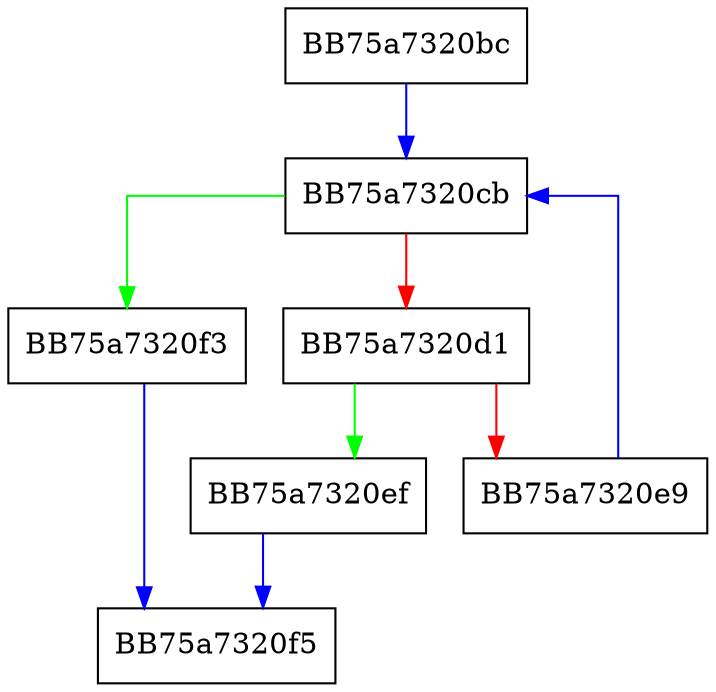 digraph HipsIsUserEnvVar {
  node [shape="box"];
  graph [splines=ortho];
  BB75a7320bc -> BB75a7320cb [color="blue"];
  BB75a7320cb -> BB75a7320f3 [color="green"];
  BB75a7320cb -> BB75a7320d1 [color="red"];
  BB75a7320d1 -> BB75a7320ef [color="green"];
  BB75a7320d1 -> BB75a7320e9 [color="red"];
  BB75a7320e9 -> BB75a7320cb [color="blue"];
  BB75a7320ef -> BB75a7320f5 [color="blue"];
  BB75a7320f3 -> BB75a7320f5 [color="blue"];
}